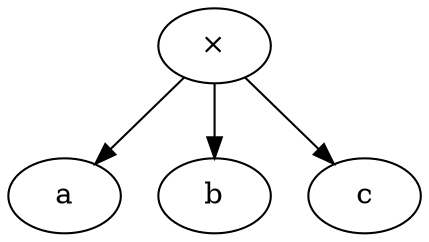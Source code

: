strict digraph timesAssoc3 {
times [label="&times;"];
a [label="a"];
b [label="b"];
c [label="c"];
times -> {a, b, c};
}